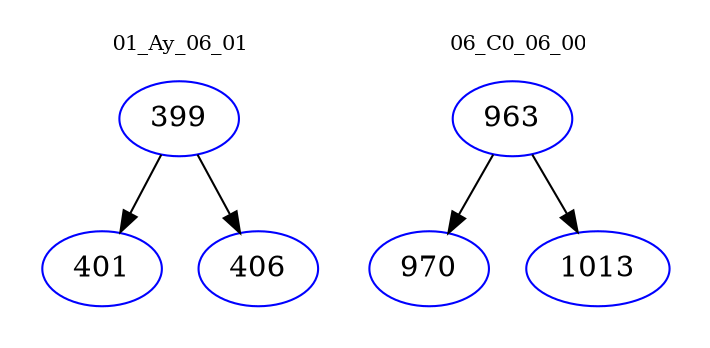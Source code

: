 digraph{
subgraph cluster_0 {
color = white
label = "01_Ay_06_01";
fontsize=10;
T0_399 [label="399", color="blue"]
T0_399 -> T0_401 [color="black"]
T0_401 [label="401", color="blue"]
T0_399 -> T0_406 [color="black"]
T0_406 [label="406", color="blue"]
}
subgraph cluster_1 {
color = white
label = "06_C0_06_00";
fontsize=10;
T1_963 [label="963", color="blue"]
T1_963 -> T1_970 [color="black"]
T1_970 [label="970", color="blue"]
T1_963 -> T1_1013 [color="black"]
T1_1013 [label="1013", color="blue"]
}
}
